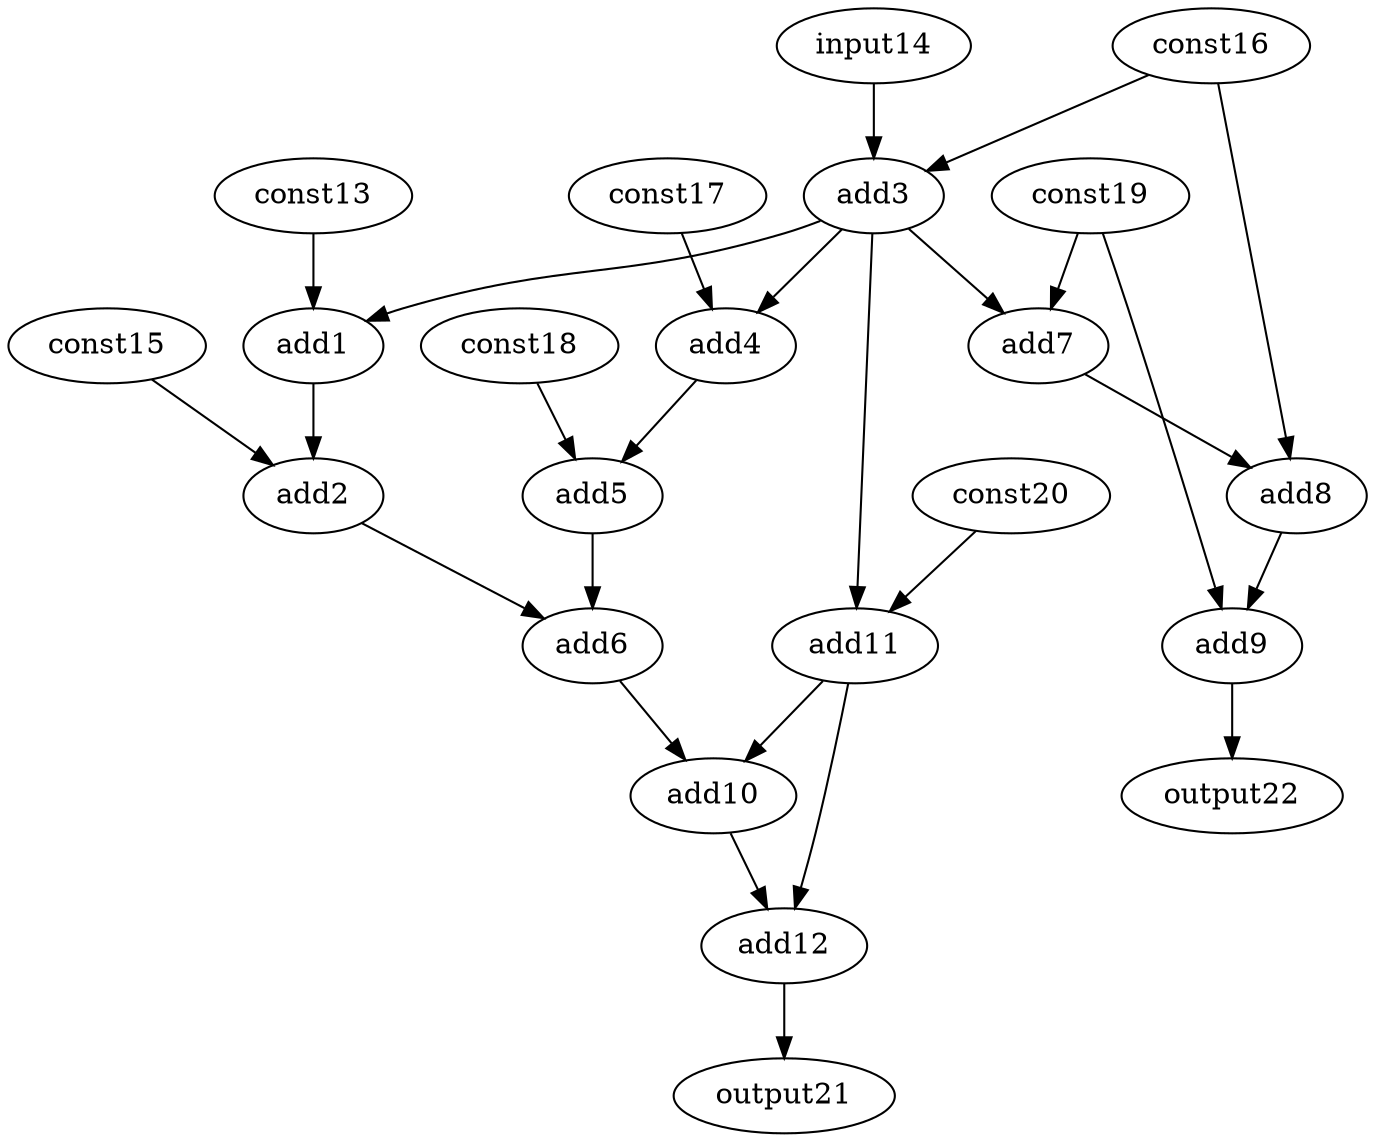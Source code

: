 digraph G {
add1[opcode=add];
add2[opcode=add];
add3[opcode=add];
add4[opcode=add];
add5[opcode=add];
add6[opcode=add];
add7[opcode=add];
add8[opcode=add];
add9[opcode=add];
add10[opcode=add];
add11[opcode=add];
add12[opcode=add];
const13[opcode=const, value=1];
input14[opcode=input];
const15[opcode=const, value=1];
const16[opcode=const, value=1];
const17[opcode=const, value=1];
const18[opcode=const, value=1];
const19[opcode=const, value=1];
const20[opcode=const, value=1];
output21[opcode=output];
output22[opcode=output];
add2->add6[operand=1]; //add->add
add3->add4[operand=1]; //add->gep_add
add3->add1[operand=1]; //add->gep_add
input14->add3[operand=0]; //add->add
add3->add7[operand=0]; //add->add
add3->add11[operand=1]; //add->gep_add
add5->add6[operand=0]; //add->add
add6->add10[operand=0]; //add->add
add11->add10[operand=1]; //add->add
add7->add8[operand=1]; //add->gep_add
add9->output22[operand=0]; //add->add
add10->add12[operand=0]; //add->store
const13->add1[operand=0]; //gep_const->gep_add
add1->add2[operand=0]; //gep_add->add
const15->add2[operand=1]; //const->add
const16->add3[operand=1]; //const->add
const17->add4[operand=0]; //gep_const->gep_add
add4->add5[operand=0]; //gep_add->add
const18->add5[operand=1]; //const->add
const19->add7[operand=1]; //const->add
const16->add8[operand=0]; //gep_const->gep_add
add8->add9[operand=0]; //gep_add->add
const19->add9[operand=1]; //const->add
const20->add11[operand=0]; //gep_const->gep_add
add11->add12[operand=1]; //gep_add->store
add12->output21[operand=0];
}

